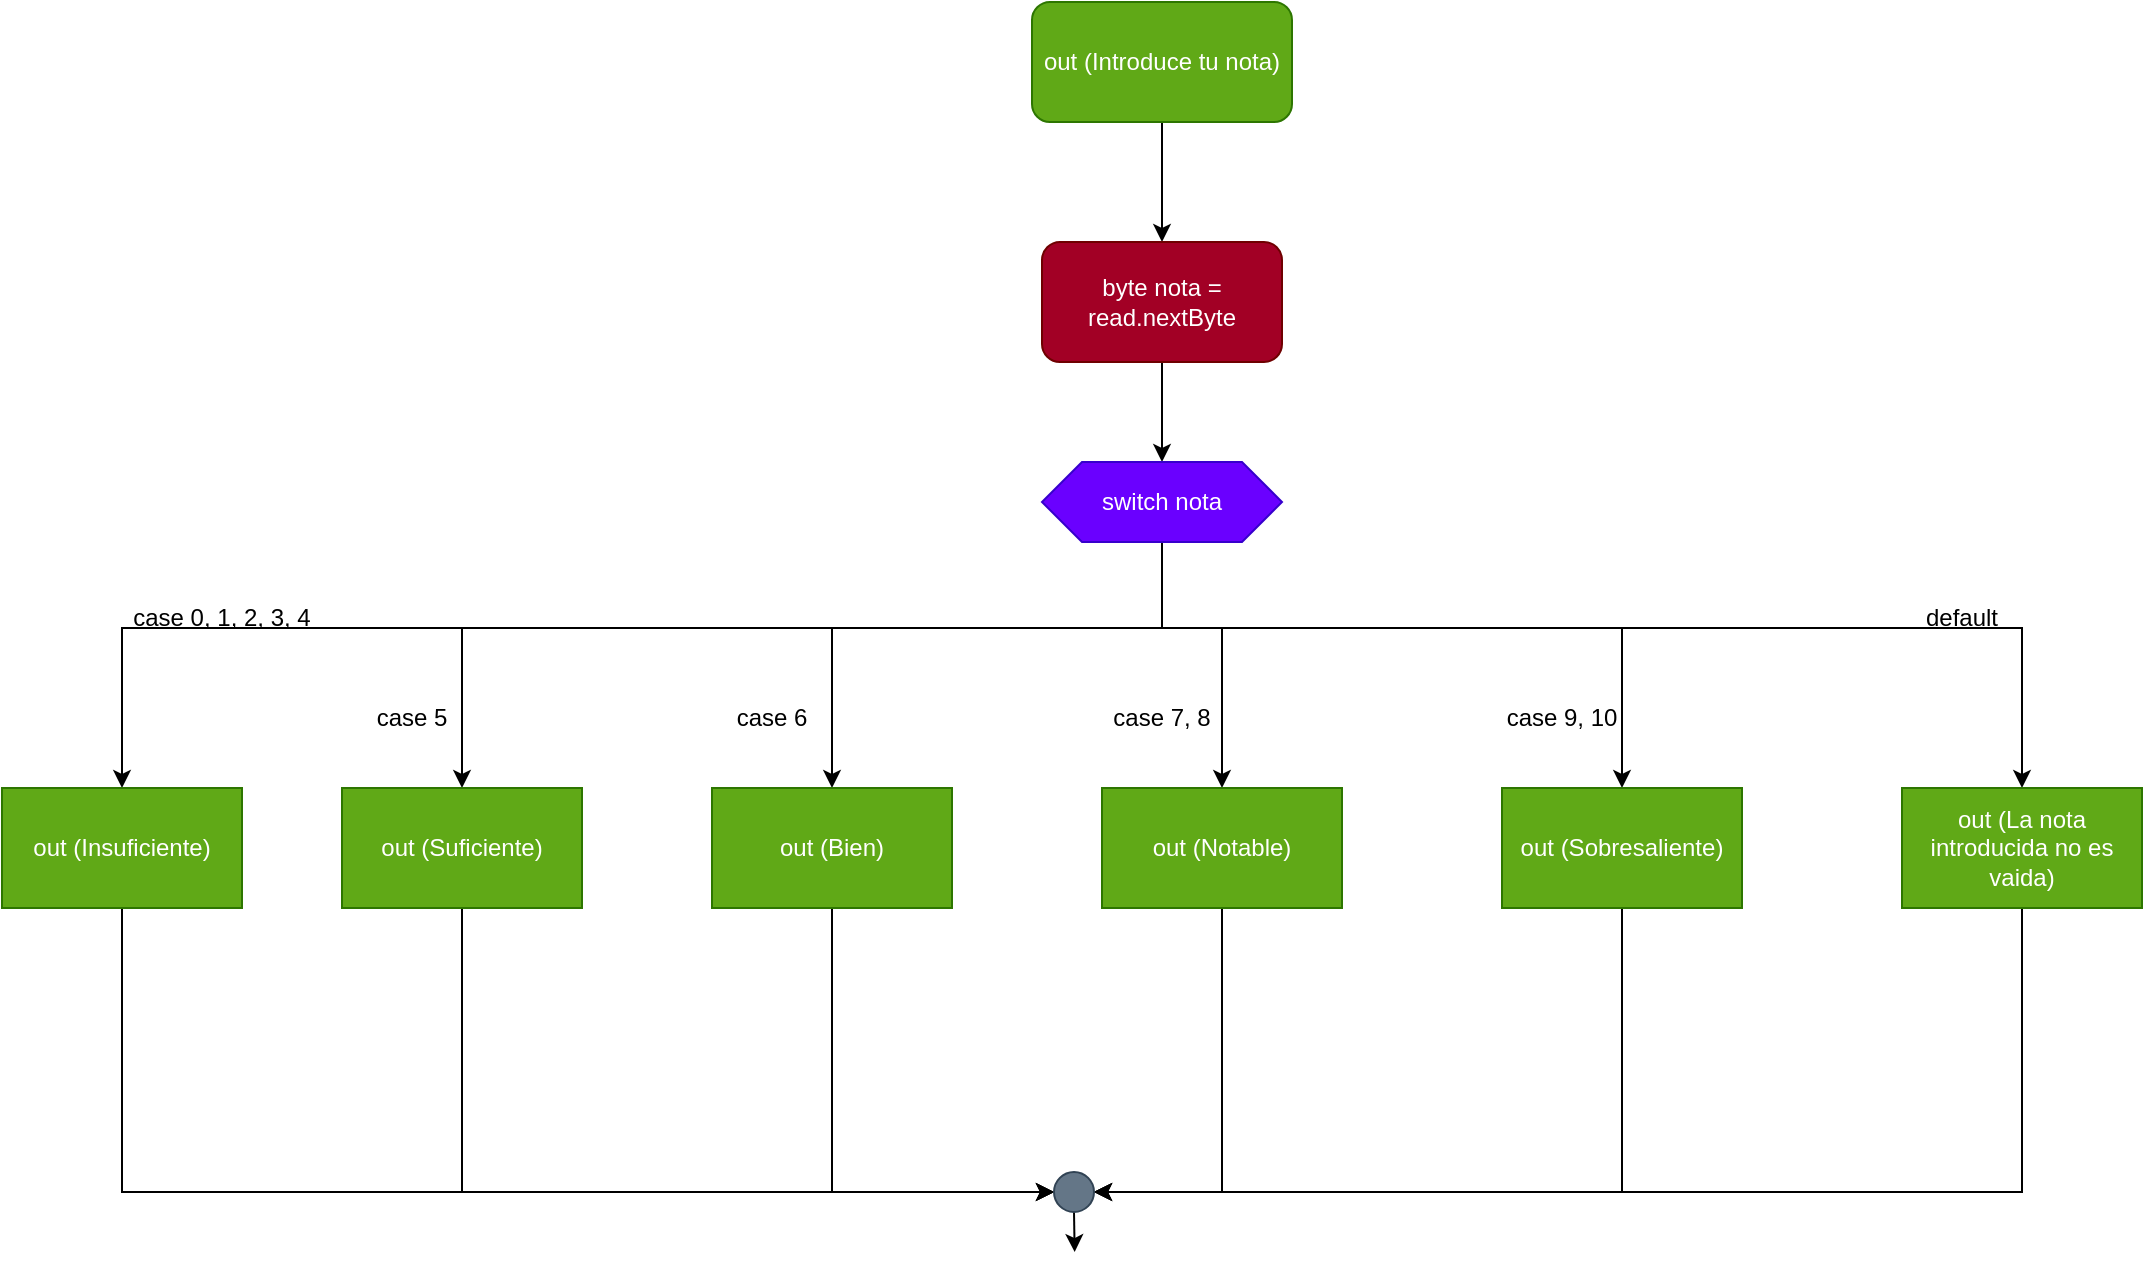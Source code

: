 <mxfile version="20.4.0" type="github">
  <diagram id="C5RBs43oDa-KdzZeNtuy" name="Page-1">
    <mxGraphModel dx="1085" dy="575" grid="1" gridSize="10" guides="1" tooltips="1" connect="1" arrows="0" fold="1" page="1" pageScale="1" pageWidth="1169" pageHeight="827" math="0" shadow="0">
      <root>
        <mxCell id="WIyWlLk6GJQsqaUBKTNV-0" />
        <mxCell id="WIyWlLk6GJQsqaUBKTNV-1" parent="WIyWlLk6GJQsqaUBKTNV-0" />
        <mxCell id="bMASW5rdtatlPVbsUUZo-2" style="edgeStyle=orthogonalEdgeStyle;rounded=0;orthogonalLoop=1;jettySize=auto;html=1;exitX=0.5;exitY=1;exitDx=0;exitDy=0;entryX=0.5;entryY=0;entryDx=0;entryDy=0;" edge="1" parent="WIyWlLk6GJQsqaUBKTNV-1" source="bMASW5rdtatlPVbsUUZo-0" target="bMASW5rdtatlPVbsUUZo-1">
          <mxGeometry relative="1" as="geometry" />
        </mxCell>
        <mxCell id="bMASW5rdtatlPVbsUUZo-0" value="out (Introduce tu nota)" style="rounded=1;whiteSpace=wrap;html=1;fillColor=#60a917;fontColor=#ffffff;strokeColor=#2D7600;" vertex="1" parent="WIyWlLk6GJQsqaUBKTNV-1">
          <mxGeometry x="565" y="100" width="130" height="60" as="geometry" />
        </mxCell>
        <mxCell id="bMASW5rdtatlPVbsUUZo-4" style="edgeStyle=orthogonalEdgeStyle;rounded=0;orthogonalLoop=1;jettySize=auto;html=1;exitX=0.5;exitY=1;exitDx=0;exitDy=0;entryX=0.5;entryY=0;entryDx=0;entryDy=0;" edge="1" parent="WIyWlLk6GJQsqaUBKTNV-1" source="bMASW5rdtatlPVbsUUZo-1" target="bMASW5rdtatlPVbsUUZo-3">
          <mxGeometry relative="1" as="geometry" />
        </mxCell>
        <mxCell id="bMASW5rdtatlPVbsUUZo-1" value="byte nota = read.nextByte" style="rounded=1;whiteSpace=wrap;html=1;fillColor=#a20025;fontColor=#ffffff;strokeColor=#6F0000;" vertex="1" parent="WIyWlLk6GJQsqaUBKTNV-1">
          <mxGeometry x="570" y="220" width="120" height="60" as="geometry" />
        </mxCell>
        <mxCell id="bMASW5rdtatlPVbsUUZo-6" style="edgeStyle=orthogonalEdgeStyle;rounded=0;orthogonalLoop=1;jettySize=auto;html=1;exitX=0.5;exitY=1;exitDx=0;exitDy=0;entryX=0.5;entryY=0;entryDx=0;entryDy=0;" edge="1" parent="WIyWlLk6GJQsqaUBKTNV-1" source="bMASW5rdtatlPVbsUUZo-3" target="bMASW5rdtatlPVbsUUZo-5">
          <mxGeometry relative="1" as="geometry">
            <Array as="points">
              <mxPoint x="630" y="413" />
              <mxPoint x="110" y="413" />
            </Array>
          </mxGeometry>
        </mxCell>
        <mxCell id="bMASW5rdtatlPVbsUUZo-9" style="edgeStyle=orthogonalEdgeStyle;rounded=0;orthogonalLoop=1;jettySize=auto;html=1;exitX=0.5;exitY=1;exitDx=0;exitDy=0;entryX=0.5;entryY=0;entryDx=0;entryDy=0;" edge="1" parent="WIyWlLk6GJQsqaUBKTNV-1" source="bMASW5rdtatlPVbsUUZo-3" target="bMASW5rdtatlPVbsUUZo-8">
          <mxGeometry relative="1" as="geometry">
            <Array as="points">
              <mxPoint x="630" y="413" />
              <mxPoint x="280" y="413" />
            </Array>
          </mxGeometry>
        </mxCell>
        <mxCell id="bMASW5rdtatlPVbsUUZo-12" style="edgeStyle=orthogonalEdgeStyle;rounded=0;orthogonalLoop=1;jettySize=auto;html=1;exitX=0.5;exitY=1;exitDx=0;exitDy=0;entryX=0.5;entryY=0;entryDx=0;entryDy=0;" edge="1" parent="WIyWlLk6GJQsqaUBKTNV-1" source="bMASW5rdtatlPVbsUUZo-3" target="bMASW5rdtatlPVbsUUZo-11">
          <mxGeometry relative="1" as="geometry">
            <Array as="points">
              <mxPoint x="630" y="413" />
              <mxPoint x="465" y="413" />
            </Array>
          </mxGeometry>
        </mxCell>
        <mxCell id="bMASW5rdtatlPVbsUUZo-15" style="edgeStyle=orthogonalEdgeStyle;rounded=0;orthogonalLoop=1;jettySize=auto;html=1;exitX=0.5;exitY=1;exitDx=0;exitDy=0;entryX=0.5;entryY=0;entryDx=0;entryDy=0;" edge="1" parent="WIyWlLk6GJQsqaUBKTNV-1" source="bMASW5rdtatlPVbsUUZo-3" target="bMASW5rdtatlPVbsUUZo-14">
          <mxGeometry relative="1" as="geometry">
            <Array as="points">
              <mxPoint x="630" y="413" />
              <mxPoint x="660" y="413" />
            </Array>
          </mxGeometry>
        </mxCell>
        <mxCell id="bMASW5rdtatlPVbsUUZo-18" style="edgeStyle=orthogonalEdgeStyle;rounded=0;orthogonalLoop=1;jettySize=auto;html=1;exitX=0.5;exitY=1;exitDx=0;exitDy=0;entryX=0.5;entryY=0;entryDx=0;entryDy=0;" edge="1" parent="WIyWlLk6GJQsqaUBKTNV-1" source="bMASW5rdtatlPVbsUUZo-3" target="bMASW5rdtatlPVbsUUZo-17">
          <mxGeometry relative="1" as="geometry">
            <Array as="points">
              <mxPoint x="630" y="413" />
              <mxPoint x="860" y="413" />
            </Array>
          </mxGeometry>
        </mxCell>
        <mxCell id="bMASW5rdtatlPVbsUUZo-21" style="edgeStyle=orthogonalEdgeStyle;rounded=0;orthogonalLoop=1;jettySize=auto;html=1;exitX=0.5;exitY=1;exitDx=0;exitDy=0;entryX=0.5;entryY=0;entryDx=0;entryDy=0;" edge="1" parent="WIyWlLk6GJQsqaUBKTNV-1" source="bMASW5rdtatlPVbsUUZo-3" target="bMASW5rdtatlPVbsUUZo-20">
          <mxGeometry relative="1" as="geometry">
            <Array as="points">
              <mxPoint x="630" y="413" />
              <mxPoint x="1060" y="413" />
            </Array>
          </mxGeometry>
        </mxCell>
        <mxCell id="bMASW5rdtatlPVbsUUZo-3" value="switch nota" style="shape=hexagon;perimeter=hexagonPerimeter2;whiteSpace=wrap;html=1;fixedSize=1;fillColor=#6a00ff;fontColor=#ffffff;strokeColor=#3700CC;" vertex="1" parent="WIyWlLk6GJQsqaUBKTNV-1">
          <mxGeometry x="570" y="330" width="120" height="40" as="geometry" />
        </mxCell>
        <mxCell id="bMASW5rdtatlPVbsUUZo-30" style="edgeStyle=orthogonalEdgeStyle;rounded=0;orthogonalLoop=1;jettySize=auto;html=1;exitX=0.5;exitY=1;exitDx=0;exitDy=0;entryX=0;entryY=0.5;entryDx=0;entryDy=0;" edge="1" parent="WIyWlLk6GJQsqaUBKTNV-1" source="bMASW5rdtatlPVbsUUZo-5" target="bMASW5rdtatlPVbsUUZo-23">
          <mxGeometry relative="1" as="geometry" />
        </mxCell>
        <mxCell id="bMASW5rdtatlPVbsUUZo-5" value="out (Insuficiente)" style="rounded=0;whiteSpace=wrap;html=1;fillColor=#60a917;fontColor=#ffffff;strokeColor=#2D7600;" vertex="1" parent="WIyWlLk6GJQsqaUBKTNV-1">
          <mxGeometry x="50" y="493" width="120" height="60" as="geometry" />
        </mxCell>
        <mxCell id="bMASW5rdtatlPVbsUUZo-7" value="case 0, 1, 2, 3, 4" style="text;html=1;strokeColor=none;fillColor=none;align=center;verticalAlign=middle;whiteSpace=wrap;rounded=0;rotation=0;" vertex="1" parent="WIyWlLk6GJQsqaUBKTNV-1">
          <mxGeometry x="110" y="393" width="100" height="30" as="geometry" />
        </mxCell>
        <mxCell id="bMASW5rdtatlPVbsUUZo-29" style="edgeStyle=orthogonalEdgeStyle;rounded=0;orthogonalLoop=1;jettySize=auto;html=1;exitX=0.5;exitY=1;exitDx=0;exitDy=0;entryX=0;entryY=0.5;entryDx=0;entryDy=0;" edge="1" parent="WIyWlLk6GJQsqaUBKTNV-1" source="bMASW5rdtatlPVbsUUZo-8" target="bMASW5rdtatlPVbsUUZo-23">
          <mxGeometry relative="1" as="geometry" />
        </mxCell>
        <mxCell id="bMASW5rdtatlPVbsUUZo-8" value="out (Suficiente)" style="rounded=0;whiteSpace=wrap;html=1;fillColor=#60a917;fontColor=#ffffff;strokeColor=#2D7600;" vertex="1" parent="WIyWlLk6GJQsqaUBKTNV-1">
          <mxGeometry x="220" y="493" width="120" height="60" as="geometry" />
        </mxCell>
        <mxCell id="bMASW5rdtatlPVbsUUZo-10" value="case 5" style="text;html=1;strokeColor=none;fillColor=none;align=center;verticalAlign=middle;whiteSpace=wrap;rounded=0;rotation=0;" vertex="1" parent="WIyWlLk6GJQsqaUBKTNV-1">
          <mxGeometry x="230" y="443" width="50" height="30" as="geometry" />
        </mxCell>
        <mxCell id="bMASW5rdtatlPVbsUUZo-28" style="edgeStyle=orthogonalEdgeStyle;rounded=0;orthogonalLoop=1;jettySize=auto;html=1;exitX=0.5;exitY=1;exitDx=0;exitDy=0;entryX=0;entryY=0.5;entryDx=0;entryDy=0;" edge="1" parent="WIyWlLk6GJQsqaUBKTNV-1" source="bMASW5rdtatlPVbsUUZo-11" target="bMASW5rdtatlPVbsUUZo-23">
          <mxGeometry relative="1" as="geometry" />
        </mxCell>
        <mxCell id="bMASW5rdtatlPVbsUUZo-11" value="out (Bien)" style="rounded=0;whiteSpace=wrap;html=1;fillColor=#60a917;fontColor=#ffffff;strokeColor=#2D7600;" vertex="1" parent="WIyWlLk6GJQsqaUBKTNV-1">
          <mxGeometry x="405" y="493" width="120" height="60" as="geometry" />
        </mxCell>
        <mxCell id="bMASW5rdtatlPVbsUUZo-13" value="case 6" style="text;html=1;strokeColor=none;fillColor=none;align=center;verticalAlign=middle;whiteSpace=wrap;rounded=0;rotation=0;" vertex="1" parent="WIyWlLk6GJQsqaUBKTNV-1">
          <mxGeometry x="410" y="443" width="50" height="30" as="geometry" />
        </mxCell>
        <mxCell id="bMASW5rdtatlPVbsUUZo-24" style="edgeStyle=orthogonalEdgeStyle;rounded=0;orthogonalLoop=1;jettySize=auto;html=1;exitX=0.5;exitY=1;exitDx=0;exitDy=0;entryX=1;entryY=0.5;entryDx=0;entryDy=0;" edge="1" parent="WIyWlLk6GJQsqaUBKTNV-1" source="bMASW5rdtatlPVbsUUZo-14" target="bMASW5rdtatlPVbsUUZo-23">
          <mxGeometry relative="1" as="geometry" />
        </mxCell>
        <mxCell id="bMASW5rdtatlPVbsUUZo-14" value="out (Notable)" style="rounded=0;whiteSpace=wrap;html=1;fillColor=#60a917;fontColor=#ffffff;strokeColor=#2D7600;" vertex="1" parent="WIyWlLk6GJQsqaUBKTNV-1">
          <mxGeometry x="600" y="493" width="120" height="60" as="geometry" />
        </mxCell>
        <mxCell id="bMASW5rdtatlPVbsUUZo-16" value="case 7, 8" style="text;html=1;strokeColor=none;fillColor=none;align=center;verticalAlign=middle;whiteSpace=wrap;rounded=0;rotation=0;" vertex="1" parent="WIyWlLk6GJQsqaUBKTNV-1">
          <mxGeometry x="600" y="443" width="60" height="30" as="geometry" />
        </mxCell>
        <mxCell id="bMASW5rdtatlPVbsUUZo-25" style="edgeStyle=orthogonalEdgeStyle;rounded=0;orthogonalLoop=1;jettySize=auto;html=1;exitX=0.5;exitY=1;exitDx=0;exitDy=0;entryX=1;entryY=0.5;entryDx=0;entryDy=0;" edge="1" parent="WIyWlLk6GJQsqaUBKTNV-1" source="bMASW5rdtatlPVbsUUZo-17" target="bMASW5rdtatlPVbsUUZo-23">
          <mxGeometry relative="1" as="geometry" />
        </mxCell>
        <mxCell id="bMASW5rdtatlPVbsUUZo-17" value="out (Sobresaliente)" style="rounded=0;whiteSpace=wrap;html=1;fillColor=#60a917;fontColor=#ffffff;strokeColor=#2D7600;" vertex="1" parent="WIyWlLk6GJQsqaUBKTNV-1">
          <mxGeometry x="800" y="493" width="120" height="60" as="geometry" />
        </mxCell>
        <mxCell id="bMASW5rdtatlPVbsUUZo-19" value="case 9, 10" style="text;html=1;strokeColor=none;fillColor=none;align=center;verticalAlign=middle;whiteSpace=wrap;rounded=0;rotation=0;" vertex="1" parent="WIyWlLk6GJQsqaUBKTNV-1">
          <mxGeometry x="800" y="443" width="60" height="30" as="geometry" />
        </mxCell>
        <mxCell id="bMASW5rdtatlPVbsUUZo-26" style="edgeStyle=orthogonalEdgeStyle;rounded=0;orthogonalLoop=1;jettySize=auto;html=1;exitX=0.5;exitY=1;exitDx=0;exitDy=0;entryX=1;entryY=0.5;entryDx=0;entryDy=0;" edge="1" parent="WIyWlLk6GJQsqaUBKTNV-1" source="bMASW5rdtatlPVbsUUZo-20" target="bMASW5rdtatlPVbsUUZo-23">
          <mxGeometry relative="1" as="geometry" />
        </mxCell>
        <mxCell id="bMASW5rdtatlPVbsUUZo-20" value="out (La nota introducida no es vaida)" style="rounded=0;whiteSpace=wrap;html=1;fillColor=#60a917;fontColor=#ffffff;strokeColor=#2D7600;" vertex="1" parent="WIyWlLk6GJQsqaUBKTNV-1">
          <mxGeometry x="1000" y="493" width="120" height="60" as="geometry" />
        </mxCell>
        <mxCell id="bMASW5rdtatlPVbsUUZo-22" value="default" style="text;html=1;strokeColor=none;fillColor=none;align=center;verticalAlign=middle;whiteSpace=wrap;rounded=0;rotation=0;" vertex="1" parent="WIyWlLk6GJQsqaUBKTNV-1">
          <mxGeometry x="1000" y="393" width="60" height="30" as="geometry" />
        </mxCell>
        <mxCell id="bMASW5rdtatlPVbsUUZo-27" style="edgeStyle=orthogonalEdgeStyle;rounded=0;orthogonalLoop=1;jettySize=auto;html=1;exitX=0.5;exitY=1;exitDx=0;exitDy=0;" edge="1" parent="WIyWlLk6GJQsqaUBKTNV-1" source="bMASW5rdtatlPVbsUUZo-23">
          <mxGeometry relative="1" as="geometry">
            <mxPoint x="586.333" y="725" as="targetPoint" />
          </mxGeometry>
        </mxCell>
        <mxCell id="bMASW5rdtatlPVbsUUZo-23" value="" style="ellipse;whiteSpace=wrap;html=1;aspect=fixed;fillColor=#647687;fontColor=#ffffff;strokeColor=#314354;" vertex="1" parent="WIyWlLk6GJQsqaUBKTNV-1">
          <mxGeometry x="576" y="685" width="20" height="20" as="geometry" />
        </mxCell>
      </root>
    </mxGraphModel>
  </diagram>
</mxfile>
